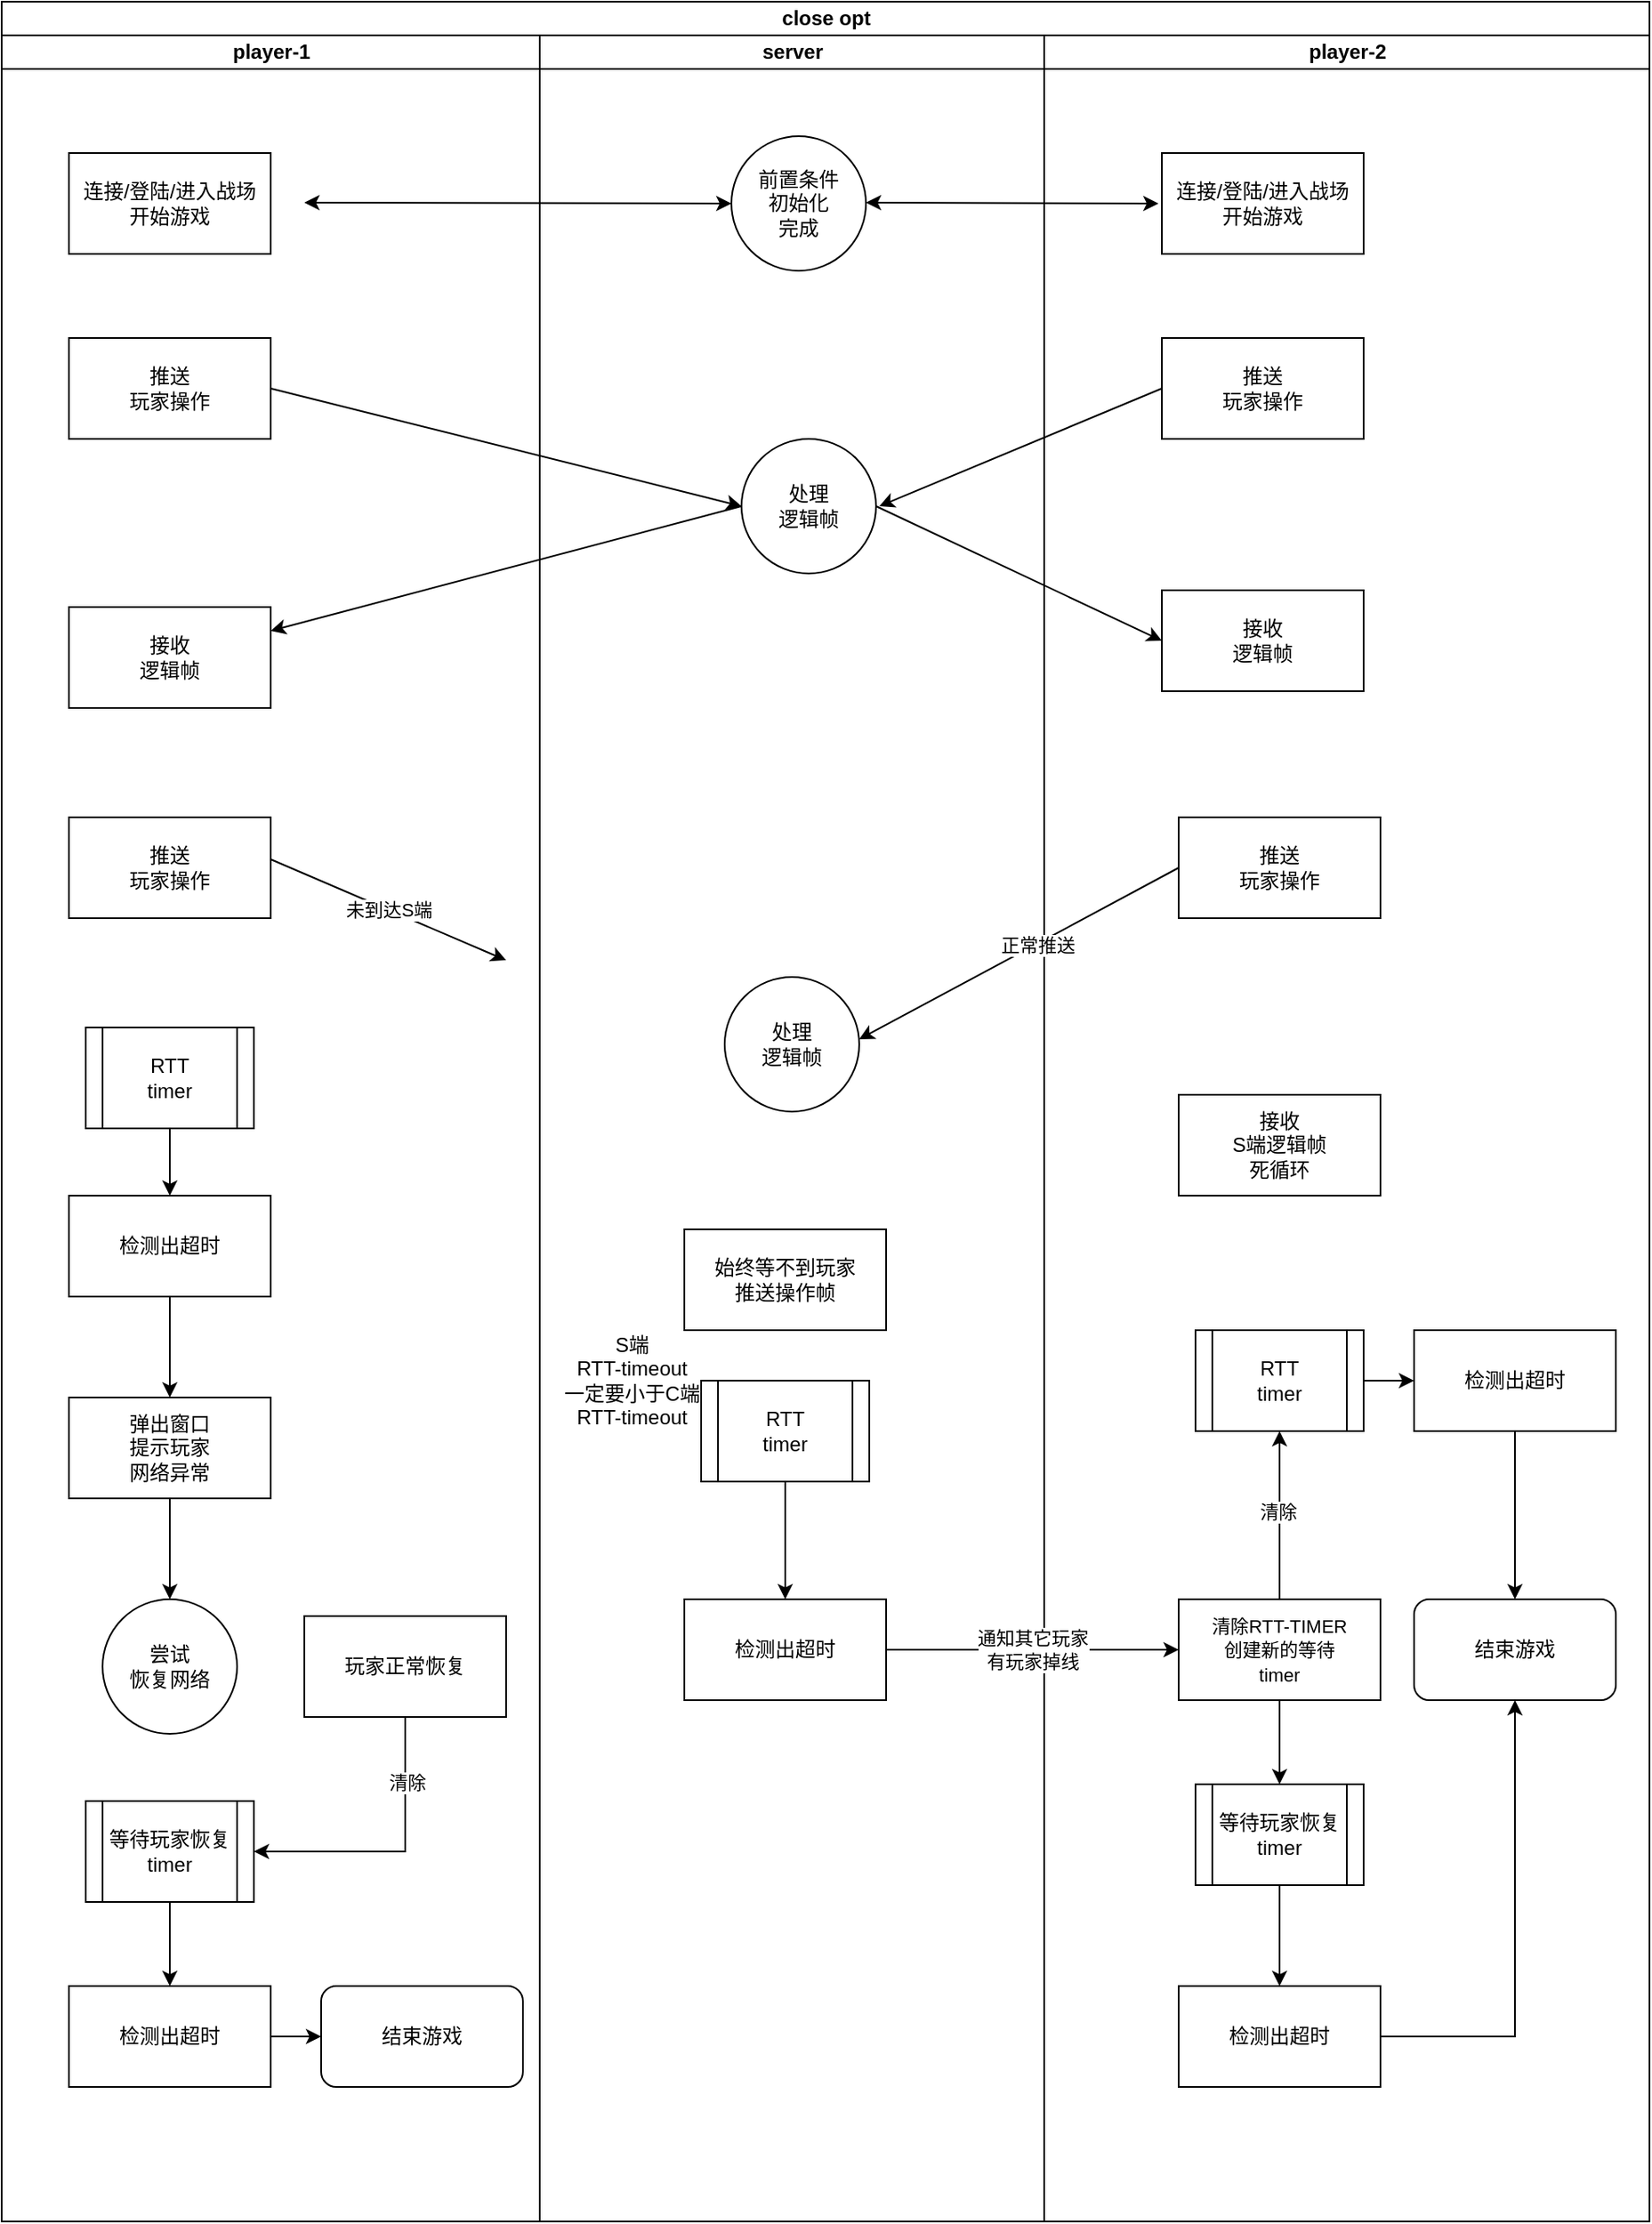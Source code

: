 <mxfile version="14.6.13" type="github">
  <diagram id="iyjNrZEIIlaJpKlFBpwa" name="Page-1">
    <mxGraphModel dx="1426" dy="704" grid="1" gridSize="10" guides="1" tooltips="1" connect="1" arrows="1" fold="1" page="1" pageScale="1" pageWidth="827" pageHeight="1169" math="0" shadow="0">
      <root>
        <mxCell id="0" />
        <mxCell id="1" parent="0" />
        <mxCell id="Y-lhdCYYxK5GopnYnzkg-1" value="close opt" style="swimlane;html=1;childLayout=stackLayout;resizeParent=1;resizeParentMax=0;startSize=20;" parent="1" vertex="1">
          <mxGeometry x="230" y="30" width="980" height="1320" as="geometry" />
        </mxCell>
        <mxCell id="Y-lhdCYYxK5GopnYnzkg-2" value="player-1" style="swimlane;html=1;startSize=20;" parent="Y-lhdCYYxK5GopnYnzkg-1" vertex="1">
          <mxGeometry y="20" width="320" height="1300" as="geometry" />
        </mxCell>
        <mxCell id="Y-lhdCYYxK5GopnYnzkg-5" value="连接/登陆/进入战场&lt;br&gt;开始游戏" style="rounded=0;whiteSpace=wrap;html=1;" parent="Y-lhdCYYxK5GopnYnzkg-2" vertex="1">
          <mxGeometry x="40" y="70" width="120" height="60" as="geometry" />
        </mxCell>
        <mxCell id="Y-lhdCYYxK5GopnYnzkg-8" value="" style="endArrow=classic;startArrow=classic;html=1;entryX=0;entryY=0.5;entryDx=0;entryDy=0;" parent="Y-lhdCYYxK5GopnYnzkg-2" target="Y-lhdCYYxK5GopnYnzkg-7" edge="1">
          <mxGeometry width="50" height="50" relative="1" as="geometry">
            <mxPoint x="180" y="99.5" as="sourcePoint" />
            <mxPoint x="250" y="99.5" as="targetPoint" />
          </mxGeometry>
        </mxCell>
        <mxCell id="Y-lhdCYYxK5GopnYnzkg-10" value="推送&lt;br&gt;玩家操作" style="rounded=0;whiteSpace=wrap;html=1;" parent="Y-lhdCYYxK5GopnYnzkg-2" vertex="1">
          <mxGeometry x="40" y="180" width="120" height="60" as="geometry" />
        </mxCell>
        <mxCell id="Y-lhdCYYxK5GopnYnzkg-16" value="接收&lt;br&gt;逻辑帧" style="rounded=0;whiteSpace=wrap;html=1;" parent="Y-lhdCYYxK5GopnYnzkg-2" vertex="1">
          <mxGeometry x="40" y="340" width="120" height="60" as="geometry" />
        </mxCell>
        <mxCell id="Y-lhdCYYxK5GopnYnzkg-21" value="推送&lt;br&gt;玩家操作" style="rounded=0;whiteSpace=wrap;html=1;" parent="Y-lhdCYYxK5GopnYnzkg-2" vertex="1">
          <mxGeometry x="40" y="465" width="120" height="60" as="geometry" />
        </mxCell>
        <mxCell id="K6ixlQ37SQ0X0arZtg30-17" style="edgeStyle=orthogonalEdgeStyle;rounded=0;orthogonalLoop=1;jettySize=auto;html=1;entryX=0.5;entryY=0;entryDx=0;entryDy=0;" edge="1" parent="Y-lhdCYYxK5GopnYnzkg-2" source="Y-lhdCYYxK5GopnYnzkg-31" target="K6ixlQ37SQ0X0arZtg30-1">
          <mxGeometry relative="1" as="geometry" />
        </mxCell>
        <mxCell id="Y-lhdCYYxK5GopnYnzkg-31" value="RTT&lt;br&gt;timer" style="shape=process;whiteSpace=wrap;html=1;backgroundOutline=1;" parent="Y-lhdCYYxK5GopnYnzkg-2" vertex="1">
          <mxGeometry x="50" y="590" width="100" height="60" as="geometry" />
        </mxCell>
        <mxCell id="K6ixlQ37SQ0X0arZtg30-18" style="edgeStyle=orthogonalEdgeStyle;rounded=0;orthogonalLoop=1;jettySize=auto;html=1;entryX=0.5;entryY=0;entryDx=0;entryDy=0;" edge="1" parent="Y-lhdCYYxK5GopnYnzkg-2" source="K6ixlQ37SQ0X0arZtg30-1" target="K6ixlQ37SQ0X0arZtg30-3">
          <mxGeometry relative="1" as="geometry" />
        </mxCell>
        <mxCell id="K6ixlQ37SQ0X0arZtg30-1" value="检测出超时" style="rounded=0;whiteSpace=wrap;html=1;" vertex="1" parent="Y-lhdCYYxK5GopnYnzkg-2">
          <mxGeometry x="40" y="690" width="120" height="60" as="geometry" />
        </mxCell>
        <mxCell id="K6ixlQ37SQ0X0arZtg30-19" style="edgeStyle=orthogonalEdgeStyle;rounded=0;orthogonalLoop=1;jettySize=auto;html=1;entryX=0.5;entryY=0;entryDx=0;entryDy=0;" edge="1" parent="Y-lhdCYYxK5GopnYnzkg-2" source="K6ixlQ37SQ0X0arZtg30-3" target="K6ixlQ37SQ0X0arZtg30-4">
          <mxGeometry relative="1" as="geometry" />
        </mxCell>
        <mxCell id="K6ixlQ37SQ0X0arZtg30-3" value="弹出窗口&lt;br&gt;提示玩家&lt;br&gt;网络异常" style="rounded=0;whiteSpace=wrap;html=1;" vertex="1" parent="Y-lhdCYYxK5GopnYnzkg-2">
          <mxGeometry x="40" y="810" width="120" height="60" as="geometry" />
        </mxCell>
        <mxCell id="K6ixlQ37SQ0X0arZtg30-4" value="尝试&lt;br&gt;恢复网络" style="ellipse;whiteSpace=wrap;html=1;aspect=fixed;" vertex="1" parent="Y-lhdCYYxK5GopnYnzkg-2">
          <mxGeometry x="60" y="930" width="80" height="80" as="geometry" />
        </mxCell>
        <mxCell id="K6ixlQ37SQ0X0arZtg30-31" style="edgeStyle=orthogonalEdgeStyle;rounded=0;orthogonalLoop=1;jettySize=auto;html=1;entryX=0.5;entryY=0;entryDx=0;entryDy=0;" edge="1" parent="Y-lhdCYYxK5GopnYnzkg-2" source="K6ixlQ37SQ0X0arZtg30-29" target="K6ixlQ37SQ0X0arZtg30-30">
          <mxGeometry relative="1" as="geometry" />
        </mxCell>
        <mxCell id="K6ixlQ37SQ0X0arZtg30-29" value="等待玩家恢复&lt;br&gt;timer" style="shape=process;whiteSpace=wrap;html=1;backgroundOutline=1;" vertex="1" parent="Y-lhdCYYxK5GopnYnzkg-2">
          <mxGeometry x="50" y="1050" width="100" height="60" as="geometry" />
        </mxCell>
        <mxCell id="K6ixlQ37SQ0X0arZtg30-33" style="edgeStyle=orthogonalEdgeStyle;rounded=0;orthogonalLoop=1;jettySize=auto;html=1;entryX=0;entryY=0.5;entryDx=0;entryDy=0;" edge="1" parent="Y-lhdCYYxK5GopnYnzkg-2" source="K6ixlQ37SQ0X0arZtg30-30" target="K6ixlQ37SQ0X0arZtg30-32">
          <mxGeometry relative="1" as="geometry" />
        </mxCell>
        <mxCell id="K6ixlQ37SQ0X0arZtg30-30" value="检测出超时" style="rounded=0;whiteSpace=wrap;html=1;" vertex="1" parent="Y-lhdCYYxK5GopnYnzkg-2">
          <mxGeometry x="40" y="1160" width="120" height="60" as="geometry" />
        </mxCell>
        <mxCell id="K6ixlQ37SQ0X0arZtg30-32" value="结束游戏" style="rounded=1;whiteSpace=wrap;html=1;" vertex="1" parent="Y-lhdCYYxK5GopnYnzkg-2">
          <mxGeometry x="190" y="1160" width="120" height="60" as="geometry" />
        </mxCell>
        <mxCell id="K6ixlQ37SQ0X0arZtg30-36" style="edgeStyle=orthogonalEdgeStyle;rounded=0;orthogonalLoop=1;jettySize=auto;html=1;" edge="1" parent="Y-lhdCYYxK5GopnYnzkg-2" source="K6ixlQ37SQ0X0arZtg30-34" target="K6ixlQ37SQ0X0arZtg30-29">
          <mxGeometry relative="1" as="geometry">
            <Array as="points">
              <mxPoint x="240" y="1080" />
            </Array>
          </mxGeometry>
        </mxCell>
        <mxCell id="K6ixlQ37SQ0X0arZtg30-37" value="清除" style="edgeLabel;html=1;align=center;verticalAlign=middle;resizable=0;points=[];" vertex="1" connectable="0" parent="K6ixlQ37SQ0X0arZtg30-36">
          <mxGeometry x="-0.541" y="1" relative="1" as="geometry">
            <mxPoint as="offset" />
          </mxGeometry>
        </mxCell>
        <mxCell id="K6ixlQ37SQ0X0arZtg30-34" value="玩家正常恢复" style="rounded=0;whiteSpace=wrap;html=1;" vertex="1" parent="Y-lhdCYYxK5GopnYnzkg-2">
          <mxGeometry x="180" y="940" width="120" height="60" as="geometry" />
        </mxCell>
        <mxCell id="Y-lhdCYYxK5GopnYnzkg-23" value="未到达S端" style="endArrow=classic;html=1;exitX=1;exitY=0.5;exitDx=0;exitDy=0;" parent="Y-lhdCYYxK5GopnYnzkg-2" edge="1">
          <mxGeometry width="50" height="50" relative="1" as="geometry">
            <mxPoint x="160" y="490" as="sourcePoint" />
            <mxPoint x="300" y="550" as="targetPoint" />
          </mxGeometry>
        </mxCell>
        <mxCell id="Y-lhdCYYxK5GopnYnzkg-3" value="server" style="swimlane;html=1;startSize=20;" parent="Y-lhdCYYxK5GopnYnzkg-1" vertex="1">
          <mxGeometry x="320" y="20" width="300" height="1300" as="geometry" />
        </mxCell>
        <mxCell id="Y-lhdCYYxK5GopnYnzkg-7" value="前置条件&lt;br&gt;初始化&lt;br&gt;完成" style="ellipse;whiteSpace=wrap;html=1;aspect=fixed;" parent="Y-lhdCYYxK5GopnYnzkg-3" vertex="1">
          <mxGeometry x="114" y="60" width="80" height="80" as="geometry" />
        </mxCell>
        <mxCell id="Y-lhdCYYxK5GopnYnzkg-12" value="处理&lt;br&gt;逻辑帧" style="ellipse;whiteSpace=wrap;html=1;aspect=fixed;" parent="Y-lhdCYYxK5GopnYnzkg-3" vertex="1">
          <mxGeometry x="120" y="240" width="80" height="80" as="geometry" />
        </mxCell>
        <mxCell id="Y-lhdCYYxK5GopnYnzkg-22" value="处理&lt;br&gt;逻辑帧" style="ellipse;whiteSpace=wrap;html=1;aspect=fixed;" parent="Y-lhdCYYxK5GopnYnzkg-3" vertex="1">
          <mxGeometry x="110" y="560" width="80" height="80" as="geometry" />
        </mxCell>
        <mxCell id="K6ixlQ37SQ0X0arZtg30-11" style="edgeStyle=orthogonalEdgeStyle;rounded=0;orthogonalLoop=1;jettySize=auto;html=1;entryX=0.5;entryY=0;entryDx=0;entryDy=0;" edge="1" parent="Y-lhdCYYxK5GopnYnzkg-3" source="K6ixlQ37SQ0X0arZtg30-5" target="K6ixlQ37SQ0X0arZtg30-6">
          <mxGeometry relative="1" as="geometry" />
        </mxCell>
        <mxCell id="K6ixlQ37SQ0X0arZtg30-5" value="RTT&lt;br&gt;timer" style="shape=process;whiteSpace=wrap;html=1;backgroundOutline=1;" vertex="1" parent="Y-lhdCYYxK5GopnYnzkg-3">
          <mxGeometry x="96" y="800" width="100" height="60" as="geometry" />
        </mxCell>
        <mxCell id="K6ixlQ37SQ0X0arZtg30-6" value="检测出超时" style="rounded=0;whiteSpace=wrap;html=1;" vertex="1" parent="Y-lhdCYYxK5GopnYnzkg-3">
          <mxGeometry x="86" y="930" width="120" height="60" as="geometry" />
        </mxCell>
        <mxCell id="K6ixlQ37SQ0X0arZtg30-9" value="始终等不到玩家&lt;br&gt;推送操作帧" style="rounded=0;whiteSpace=wrap;html=1;" vertex="1" parent="Y-lhdCYYxK5GopnYnzkg-3">
          <mxGeometry x="86" y="710" width="120" height="60" as="geometry" />
        </mxCell>
        <mxCell id="K6ixlQ37SQ0X0arZtg30-10" value="S端&lt;br&gt;RTT-timeout&lt;br&gt;一定要小于C端&lt;br&gt;RTT-timeout" style="text;html=1;strokeColor=none;fillColor=none;align=center;verticalAlign=middle;whiteSpace=wrap;rounded=0;" vertex="1" parent="Y-lhdCYYxK5GopnYnzkg-3">
          <mxGeometry y="770" width="110" height="60" as="geometry" />
        </mxCell>
        <mxCell id="Y-lhdCYYxK5GopnYnzkg-4" value="player-2" style="swimlane;html=1;startSize=20;" parent="Y-lhdCYYxK5GopnYnzkg-1" vertex="1">
          <mxGeometry x="620" y="20" width="360" height="1300" as="geometry" />
        </mxCell>
        <mxCell id="Y-lhdCYYxK5GopnYnzkg-6" value="连接/登陆/进入战场&lt;br&gt;开始游戏" style="rounded=0;whiteSpace=wrap;html=1;" parent="Y-lhdCYYxK5GopnYnzkg-4" vertex="1">
          <mxGeometry x="70" y="70" width="120" height="60" as="geometry" />
        </mxCell>
        <mxCell id="Y-lhdCYYxK5GopnYnzkg-9" value="" style="endArrow=classic;startArrow=classic;html=1;entryX=0;entryY=0.5;entryDx=0;entryDy=0;" parent="Y-lhdCYYxK5GopnYnzkg-4" edge="1">
          <mxGeometry width="50" height="50" relative="1" as="geometry">
            <mxPoint x="-106" y="99.5" as="sourcePoint" />
            <mxPoint x="68" y="100" as="targetPoint" />
          </mxGeometry>
        </mxCell>
        <mxCell id="Y-lhdCYYxK5GopnYnzkg-11" value="推送&lt;br&gt;玩家操作" style="rounded=0;whiteSpace=wrap;html=1;" parent="Y-lhdCYYxK5GopnYnzkg-4" vertex="1">
          <mxGeometry x="70" y="180" width="120" height="60" as="geometry" />
        </mxCell>
        <mxCell id="Y-lhdCYYxK5GopnYnzkg-15" value="" style="endArrow=classic;html=1;" parent="Y-lhdCYYxK5GopnYnzkg-4" edge="1">
          <mxGeometry width="50" height="50" relative="1" as="geometry">
            <mxPoint x="70" y="210" as="sourcePoint" />
            <mxPoint x="-98" y="280" as="targetPoint" />
          </mxGeometry>
        </mxCell>
        <mxCell id="Y-lhdCYYxK5GopnYnzkg-18" value="接收&lt;br&gt;逻辑帧" style="rounded=0;whiteSpace=wrap;html=1;" parent="Y-lhdCYYxK5GopnYnzkg-4" vertex="1">
          <mxGeometry x="70" y="330" width="120" height="60" as="geometry" />
        </mxCell>
        <mxCell id="Y-lhdCYYxK5GopnYnzkg-24" value="推送&lt;br&gt;玩家操作" style="rounded=0;whiteSpace=wrap;html=1;" parent="Y-lhdCYYxK5GopnYnzkg-4" vertex="1">
          <mxGeometry x="80" y="465" width="120" height="60" as="geometry" />
        </mxCell>
        <mxCell id="Y-lhdCYYxK5GopnYnzkg-25" value="" style="endArrow=classic;html=1;exitX=0;exitY=0.5;exitDx=0;exitDy=0;" parent="Y-lhdCYYxK5GopnYnzkg-4" edge="1" source="Y-lhdCYYxK5GopnYnzkg-24">
          <mxGeometry width="50" height="50" relative="1" as="geometry">
            <mxPoint x="70" y="520" as="sourcePoint" />
            <mxPoint x="-110" y="597" as="targetPoint" />
          </mxGeometry>
        </mxCell>
        <mxCell id="Y-lhdCYYxK5GopnYnzkg-26" value="正常推送" style="edgeLabel;html=1;align=center;verticalAlign=middle;resizable=0;points=[];" parent="Y-lhdCYYxK5GopnYnzkg-25" vertex="1" connectable="0">
          <mxGeometry x="-0.104" y="1" relative="1" as="geometry">
            <mxPoint y="-1" as="offset" />
          </mxGeometry>
        </mxCell>
        <mxCell id="Y-lhdCYYxK5GopnYnzkg-27" value="&lt;span&gt;接收&lt;/span&gt;&lt;br&gt;&lt;span&gt;S端逻辑帧&lt;br&gt;死循环&lt;br&gt;&lt;/span&gt;" style="rounded=0;whiteSpace=wrap;html=1;" parent="Y-lhdCYYxK5GopnYnzkg-4" vertex="1">
          <mxGeometry x="80" y="630" width="120" height="60" as="geometry" />
        </mxCell>
        <mxCell id="K6ixlQ37SQ0X0arZtg30-23" style="edgeStyle=orthogonalEdgeStyle;rounded=0;orthogonalLoop=1;jettySize=auto;html=1;entryX=0;entryY=0.5;entryDx=0;entryDy=0;" edge="1" parent="Y-lhdCYYxK5GopnYnzkg-4" source="K6ixlQ37SQ0X0arZtg30-8" target="K6ixlQ37SQ0X0arZtg30-20">
          <mxGeometry relative="1" as="geometry" />
        </mxCell>
        <mxCell id="K6ixlQ37SQ0X0arZtg30-8" value="RTT&lt;br&gt;timer" style="shape=process;whiteSpace=wrap;html=1;backgroundOutline=1;" vertex="1" parent="Y-lhdCYYxK5GopnYnzkg-4">
          <mxGeometry x="90" y="770" width="100" height="60" as="geometry" />
        </mxCell>
        <mxCell id="K6ixlQ37SQ0X0arZtg30-14" value="" style="edgeStyle=orthogonalEdgeStyle;rounded=0;orthogonalLoop=1;jettySize=auto;html=1;" edge="1" parent="Y-lhdCYYxK5GopnYnzkg-4" source="K6ixlQ37SQ0X0arZtg30-12" target="K6ixlQ37SQ0X0arZtg30-8">
          <mxGeometry relative="1" as="geometry" />
        </mxCell>
        <mxCell id="K6ixlQ37SQ0X0arZtg30-21" value="清除" style="edgeLabel;html=1;align=center;verticalAlign=middle;resizable=0;points=[];" vertex="1" connectable="0" parent="K6ixlQ37SQ0X0arZtg30-14">
          <mxGeometry x="0.04" y="1" relative="1" as="geometry">
            <mxPoint as="offset" />
          </mxGeometry>
        </mxCell>
        <mxCell id="K6ixlQ37SQ0X0arZtg30-16" style="edgeStyle=orthogonalEdgeStyle;rounded=0;orthogonalLoop=1;jettySize=auto;html=1;entryX=0.5;entryY=0;entryDx=0;entryDy=0;" edge="1" parent="Y-lhdCYYxK5GopnYnzkg-4" source="K6ixlQ37SQ0X0arZtg30-12" target="K6ixlQ37SQ0X0arZtg30-15">
          <mxGeometry relative="1" as="geometry" />
        </mxCell>
        <mxCell id="K6ixlQ37SQ0X0arZtg30-12" value="&lt;span style=&quot;font-size: 11px ; background-color: rgb(255 , 255 , 255)&quot;&gt;清除RTT-TIMER&lt;br&gt;创建新的等待&lt;br&gt;timer&lt;br&gt;&lt;/span&gt;" style="rounded=0;whiteSpace=wrap;html=1;" vertex="1" parent="Y-lhdCYYxK5GopnYnzkg-4">
          <mxGeometry x="80" y="930" width="120" height="60" as="geometry" />
        </mxCell>
        <mxCell id="K6ixlQ37SQ0X0arZtg30-27" style="edgeStyle=orthogonalEdgeStyle;rounded=0;orthogonalLoop=1;jettySize=auto;html=1;entryX=0.5;entryY=0;entryDx=0;entryDy=0;" edge="1" parent="Y-lhdCYYxK5GopnYnzkg-4" source="K6ixlQ37SQ0X0arZtg30-15" target="K6ixlQ37SQ0X0arZtg30-25">
          <mxGeometry relative="1" as="geometry" />
        </mxCell>
        <mxCell id="K6ixlQ37SQ0X0arZtg30-15" value="等待玩家恢复&lt;br&gt;timer" style="shape=process;whiteSpace=wrap;html=1;backgroundOutline=1;" vertex="1" parent="Y-lhdCYYxK5GopnYnzkg-4">
          <mxGeometry x="90" y="1040" width="100" height="60" as="geometry" />
        </mxCell>
        <mxCell id="K6ixlQ37SQ0X0arZtg30-24" style="edgeStyle=orthogonalEdgeStyle;rounded=0;orthogonalLoop=1;jettySize=auto;html=1;entryX=0.5;entryY=0;entryDx=0;entryDy=0;" edge="1" parent="Y-lhdCYYxK5GopnYnzkg-4" source="K6ixlQ37SQ0X0arZtg30-20" target="K6ixlQ37SQ0X0arZtg30-22">
          <mxGeometry relative="1" as="geometry" />
        </mxCell>
        <mxCell id="K6ixlQ37SQ0X0arZtg30-20" value="检测出超时" style="rounded=0;whiteSpace=wrap;html=1;" vertex="1" parent="Y-lhdCYYxK5GopnYnzkg-4">
          <mxGeometry x="220" y="770" width="120" height="60" as="geometry" />
        </mxCell>
        <mxCell id="K6ixlQ37SQ0X0arZtg30-22" value="结束游戏" style="rounded=1;whiteSpace=wrap;html=1;" vertex="1" parent="Y-lhdCYYxK5GopnYnzkg-4">
          <mxGeometry x="220" y="930" width="120" height="60" as="geometry" />
        </mxCell>
        <mxCell id="K6ixlQ37SQ0X0arZtg30-28" style="edgeStyle=orthogonalEdgeStyle;rounded=0;orthogonalLoop=1;jettySize=auto;html=1;entryX=0.5;entryY=1;entryDx=0;entryDy=0;" edge="1" parent="Y-lhdCYYxK5GopnYnzkg-4" source="K6ixlQ37SQ0X0arZtg30-25" target="K6ixlQ37SQ0X0arZtg30-22">
          <mxGeometry relative="1" as="geometry" />
        </mxCell>
        <mxCell id="K6ixlQ37SQ0X0arZtg30-25" value="检测出超时" style="rounded=0;whiteSpace=wrap;html=1;" vertex="1" parent="Y-lhdCYYxK5GopnYnzkg-4">
          <mxGeometry x="80" y="1160" width="120" height="60" as="geometry" />
        </mxCell>
        <mxCell id="Y-lhdCYYxK5GopnYnzkg-13" value="" style="endArrow=classic;html=1;entryX=0;entryY=0.5;entryDx=0;entryDy=0;exitX=1;exitY=0.5;exitDx=0;exitDy=0;" parent="Y-lhdCYYxK5GopnYnzkg-1" source="Y-lhdCYYxK5GopnYnzkg-10" target="Y-lhdCYYxK5GopnYnzkg-12" edge="1">
          <mxGeometry width="50" height="50" relative="1" as="geometry">
            <mxPoint x="260" y="250" as="sourcePoint" />
            <mxPoint x="310" y="200" as="targetPoint" />
          </mxGeometry>
        </mxCell>
        <mxCell id="K6ixlQ37SQ0X0arZtg30-13" value="通知其它玩家&lt;br&gt;有玩家掉线" style="edgeStyle=orthogonalEdgeStyle;rounded=0;orthogonalLoop=1;jettySize=auto;html=1;" edge="1" parent="Y-lhdCYYxK5GopnYnzkg-1" source="K6ixlQ37SQ0X0arZtg30-6" target="K6ixlQ37SQ0X0arZtg30-12">
          <mxGeometry relative="1" as="geometry" />
        </mxCell>
        <mxCell id="Y-lhdCYYxK5GopnYnzkg-17" value="" style="endArrow=classic;html=1;exitX=0;exitY=0.5;exitDx=0;exitDy=0;" parent="Y-lhdCYYxK5GopnYnzkg-1" edge="1" target="Y-lhdCYYxK5GopnYnzkg-16" source="Y-lhdCYYxK5GopnYnzkg-12">
          <mxGeometry width="50" height="50" relative="1" as="geometry">
            <mxPoint x="353.5" y="320" as="sourcePoint" />
            <mxPoint x="185.5" y="397.04" as="targetPoint" />
          </mxGeometry>
        </mxCell>
        <mxCell id="Y-lhdCYYxK5GopnYnzkg-19" value="" style="endArrow=classic;html=1;entryX=0;entryY=0.5;entryDx=0;entryDy=0;exitX=1;exitY=0.5;exitDx=0;exitDy=0;" parent="Y-lhdCYYxK5GopnYnzkg-1" edge="1" target="Y-lhdCYYxK5GopnYnzkg-18" source="Y-lhdCYYxK5GopnYnzkg-12">
          <mxGeometry width="50" height="50" relative="1" as="geometry">
            <mxPoint x="510" y="330" as="sourcePoint" />
            <mxPoint x="690" y="400" as="targetPoint" />
          </mxGeometry>
        </mxCell>
      </root>
    </mxGraphModel>
  </diagram>
</mxfile>

